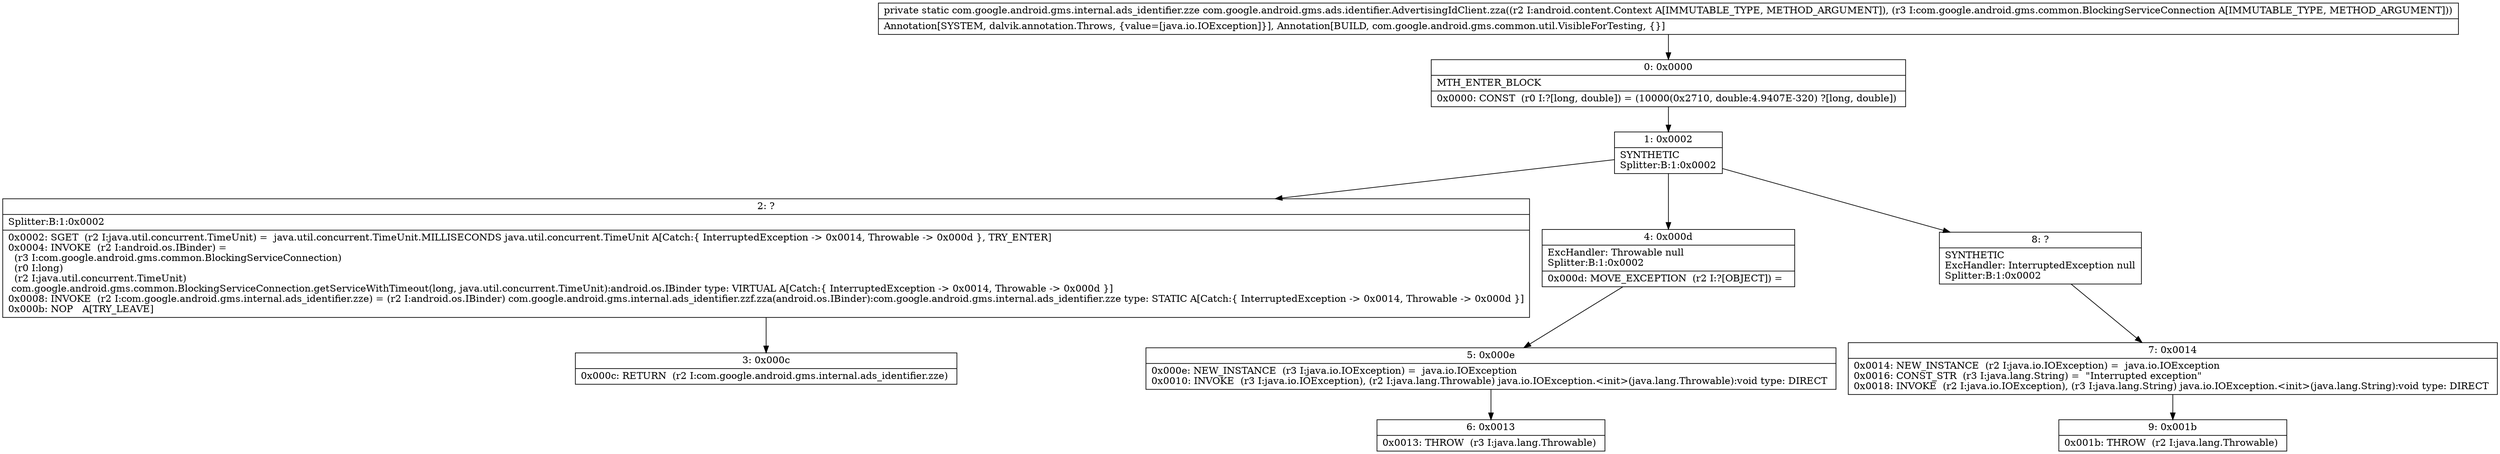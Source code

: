 digraph "CFG forcom.google.android.gms.ads.identifier.AdvertisingIdClient.zza(Landroid\/content\/Context;Lcom\/google\/android\/gms\/common\/BlockingServiceConnection;)Lcom\/google\/android\/gms\/internal\/ads_identifier\/zze;" {
Node_0 [shape=record,label="{0\:\ 0x0000|MTH_ENTER_BLOCK\l|0x0000: CONST  (r0 I:?[long, double]) = (10000(0x2710, double:4.9407E\-320) ?[long, double]) \l}"];
Node_1 [shape=record,label="{1\:\ 0x0002|SYNTHETIC\lSplitter:B:1:0x0002\l}"];
Node_2 [shape=record,label="{2\:\ ?|Splitter:B:1:0x0002\l|0x0002: SGET  (r2 I:java.util.concurrent.TimeUnit) =  java.util.concurrent.TimeUnit.MILLISECONDS java.util.concurrent.TimeUnit A[Catch:\{ InterruptedException \-\> 0x0014, Throwable \-\> 0x000d \}, TRY_ENTER]\l0x0004: INVOKE  (r2 I:android.os.IBinder) = \l  (r3 I:com.google.android.gms.common.BlockingServiceConnection)\l  (r0 I:long)\l  (r2 I:java.util.concurrent.TimeUnit)\l com.google.android.gms.common.BlockingServiceConnection.getServiceWithTimeout(long, java.util.concurrent.TimeUnit):android.os.IBinder type: VIRTUAL A[Catch:\{ InterruptedException \-\> 0x0014, Throwable \-\> 0x000d \}]\l0x0008: INVOKE  (r2 I:com.google.android.gms.internal.ads_identifier.zze) = (r2 I:android.os.IBinder) com.google.android.gms.internal.ads_identifier.zzf.zza(android.os.IBinder):com.google.android.gms.internal.ads_identifier.zze type: STATIC A[Catch:\{ InterruptedException \-\> 0x0014, Throwable \-\> 0x000d \}]\l0x000b: NOP   A[TRY_LEAVE]\l}"];
Node_3 [shape=record,label="{3\:\ 0x000c|0x000c: RETURN  (r2 I:com.google.android.gms.internal.ads_identifier.zze) \l}"];
Node_4 [shape=record,label="{4\:\ 0x000d|ExcHandler: Throwable null\lSplitter:B:1:0x0002\l|0x000d: MOVE_EXCEPTION  (r2 I:?[OBJECT]) =  \l}"];
Node_5 [shape=record,label="{5\:\ 0x000e|0x000e: NEW_INSTANCE  (r3 I:java.io.IOException) =  java.io.IOException \l0x0010: INVOKE  (r3 I:java.io.IOException), (r2 I:java.lang.Throwable) java.io.IOException.\<init\>(java.lang.Throwable):void type: DIRECT \l}"];
Node_6 [shape=record,label="{6\:\ 0x0013|0x0013: THROW  (r3 I:java.lang.Throwable) \l}"];
Node_7 [shape=record,label="{7\:\ 0x0014|0x0014: NEW_INSTANCE  (r2 I:java.io.IOException) =  java.io.IOException \l0x0016: CONST_STR  (r3 I:java.lang.String) =  \"Interrupted exception\" \l0x0018: INVOKE  (r2 I:java.io.IOException), (r3 I:java.lang.String) java.io.IOException.\<init\>(java.lang.String):void type: DIRECT \l}"];
Node_8 [shape=record,label="{8\:\ ?|SYNTHETIC\lExcHandler: InterruptedException null\lSplitter:B:1:0x0002\l}"];
Node_9 [shape=record,label="{9\:\ 0x001b|0x001b: THROW  (r2 I:java.lang.Throwable) \l}"];
MethodNode[shape=record,label="{private static com.google.android.gms.internal.ads_identifier.zze com.google.android.gms.ads.identifier.AdvertisingIdClient.zza((r2 I:android.content.Context A[IMMUTABLE_TYPE, METHOD_ARGUMENT]), (r3 I:com.google.android.gms.common.BlockingServiceConnection A[IMMUTABLE_TYPE, METHOD_ARGUMENT]))  | Annotation[SYSTEM, dalvik.annotation.Throws, \{value=[java.io.IOException]\}], Annotation[BUILD, com.google.android.gms.common.util.VisibleForTesting, \{\}]\l}"];
MethodNode -> Node_0;
Node_0 -> Node_1;
Node_1 -> Node_2;
Node_1 -> Node_8;
Node_1 -> Node_4;
Node_2 -> Node_3;
Node_4 -> Node_5;
Node_5 -> Node_6;
Node_7 -> Node_9;
Node_8 -> Node_7;
}

